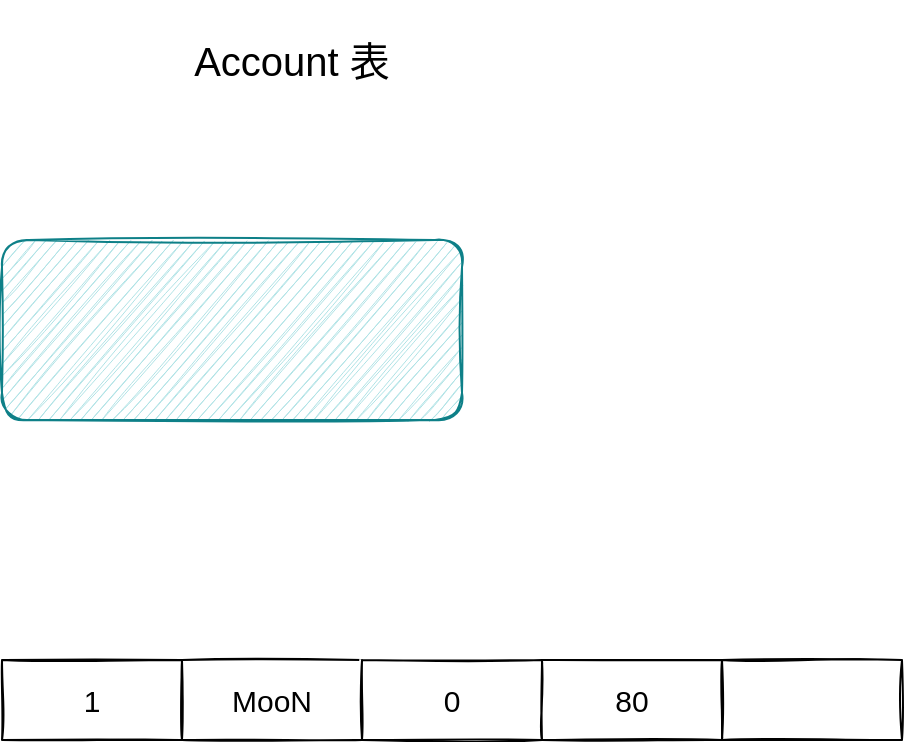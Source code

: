 <mxfile version="20.6.2" type="device"><diagram id="QQNucZEWwQuZAoMuL0eo" name="第 1 页"><mxGraphModel dx="1408" dy="838" grid="1" gridSize="10" guides="1" tooltips="1" connect="1" arrows="1" fold="1" page="1" pageScale="1" pageWidth="827" pageHeight="1169" math="0" shadow="0"><root><mxCell id="0"/><mxCell id="1" parent="0"/><mxCell id="MeZA9_PLkz-uhG6X49Gn-2" value="" style="rounded=1;whiteSpace=wrap;html=1;fillStyle=auto;sketch=1;fillColor=#b0e3e6;strokeColor=#0e8088;" vertex="1" parent="1"><mxGeometry x="160" y="170" width="230" height="90" as="geometry"/></mxCell><mxCell id="MeZA9_PLkz-uhG6X49Gn-3" value="&lt;font style=&quot;font-size: 20px;&quot;&gt;Account 表&lt;/font&gt;" style="text;html=1;strokeColor=none;fillColor=none;align=center;verticalAlign=middle;whiteSpace=wrap;rounded=0;sketch=1;fillStyle=auto;" vertex="1" parent="1"><mxGeometry x="220" y="50" width="170" height="60" as="geometry"/></mxCell><mxCell id="MeZA9_PLkz-uhG6X49Gn-23" value="" style="group" vertex="1" connectable="0" parent="1"><mxGeometry x="160" y="380" width="450" height="40" as="geometry"/></mxCell><mxCell id="MeZA9_PLkz-uhG6X49Gn-18" value="1" style="rounded=0;whiteSpace=wrap;html=1;sketch=1;fillStyle=auto;fontSize=15;gradientColor=none;" vertex="1" parent="MeZA9_PLkz-uhG6X49Gn-23"><mxGeometry width="90" height="40" as="geometry"/></mxCell><mxCell id="MeZA9_PLkz-uhG6X49Gn-19" value="MooN" style="rounded=0;whiteSpace=wrap;html=1;sketch=1;fillStyle=auto;fontSize=15;gradientColor=none;" vertex="1" parent="MeZA9_PLkz-uhG6X49Gn-23"><mxGeometry x="90" width="90" height="40" as="geometry"/></mxCell><mxCell id="MeZA9_PLkz-uhG6X49Gn-20" value="0" style="rounded=0;whiteSpace=wrap;html=1;sketch=1;fillStyle=auto;fontSize=15;gradientColor=none;" vertex="1" parent="MeZA9_PLkz-uhG6X49Gn-23"><mxGeometry x="180" width="90" height="40" as="geometry"/></mxCell><mxCell id="MeZA9_PLkz-uhG6X49Gn-21" value="80" style="rounded=0;whiteSpace=wrap;html=1;sketch=1;fillStyle=auto;fontSize=15;gradientColor=none;" vertex="1" parent="MeZA9_PLkz-uhG6X49Gn-23"><mxGeometry x="270" width="90" height="40" as="geometry"/></mxCell><mxCell id="MeZA9_PLkz-uhG6X49Gn-22" value="" style="rounded=0;whiteSpace=wrap;html=1;sketch=1;fillStyle=auto;fontSize=15;gradientColor=none;" vertex="1" parent="MeZA9_PLkz-uhG6X49Gn-23"><mxGeometry x="360" width="90" height="40" as="geometry"/></mxCell></root></mxGraphModel></diagram></mxfile>